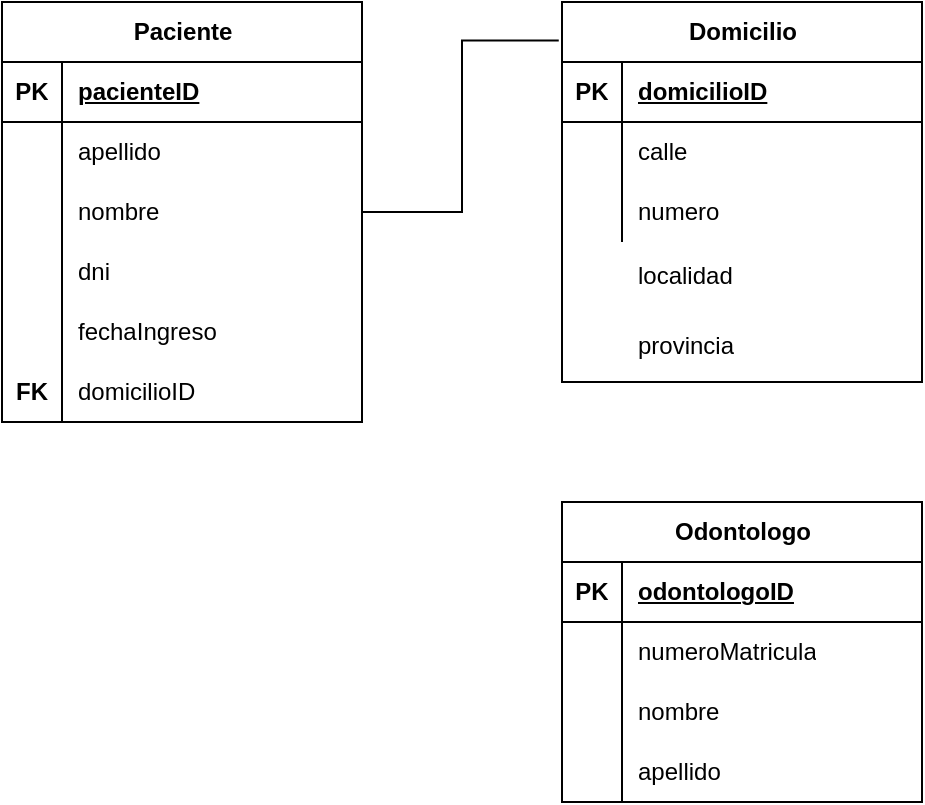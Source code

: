 <mxfile version="24.4.8" type="device">
  <diagram name="Page-1" id="wGJPP6MS-LMhM78fEJ3l">
    <mxGraphModel dx="1050" dy="579" grid="1" gridSize="10" guides="1" tooltips="1" connect="1" arrows="1" fold="1" page="1" pageScale="1" pageWidth="850" pageHeight="1100" math="0" shadow="0">
      <root>
        <mxCell id="0" />
        <mxCell id="1" parent="0" />
        <mxCell id="oSh-TWVj5Lbw6_eRG5lZ-47" value="" style="group" parent="1" vertex="1" connectable="0">
          <mxGeometry x="110" y="100" width="180" height="210" as="geometry" />
        </mxCell>
        <mxCell id="oSh-TWVj5Lbw6_eRG5lZ-1" value="Paciente" style="shape=table;startSize=30;container=1;collapsible=1;childLayout=tableLayout;fixedRows=1;rowLines=0;fontStyle=1;align=center;resizeLast=1;html=1;" parent="oSh-TWVj5Lbw6_eRG5lZ-47" vertex="1">
          <mxGeometry width="180" height="210" as="geometry" />
        </mxCell>
        <mxCell id="oSh-TWVj5Lbw6_eRG5lZ-2" value="" style="shape=tableRow;horizontal=0;startSize=0;swimlaneHead=0;swimlaneBody=0;fillColor=none;collapsible=0;dropTarget=0;points=[[0,0.5],[1,0.5]];portConstraint=eastwest;top=0;left=0;right=0;bottom=1;" parent="oSh-TWVj5Lbw6_eRG5lZ-1" vertex="1">
          <mxGeometry y="30" width="180" height="30" as="geometry" />
        </mxCell>
        <mxCell id="oSh-TWVj5Lbw6_eRG5lZ-3" value="PK" style="shape=partialRectangle;connectable=0;fillColor=none;top=0;left=0;bottom=0;right=0;fontStyle=1;overflow=hidden;whiteSpace=wrap;html=1;" parent="oSh-TWVj5Lbw6_eRG5lZ-2" vertex="1">
          <mxGeometry width="30" height="30" as="geometry">
            <mxRectangle width="30" height="30" as="alternateBounds" />
          </mxGeometry>
        </mxCell>
        <mxCell id="oSh-TWVj5Lbw6_eRG5lZ-4" value="pacienteID" style="shape=partialRectangle;connectable=0;fillColor=none;top=0;left=0;bottom=0;right=0;align=left;spacingLeft=6;fontStyle=5;overflow=hidden;whiteSpace=wrap;html=1;" parent="oSh-TWVj5Lbw6_eRG5lZ-2" vertex="1">
          <mxGeometry x="30" width="150" height="30" as="geometry">
            <mxRectangle width="150" height="30" as="alternateBounds" />
          </mxGeometry>
        </mxCell>
        <mxCell id="oSh-TWVj5Lbw6_eRG5lZ-5" value="" style="shape=tableRow;horizontal=0;startSize=0;swimlaneHead=0;swimlaneBody=0;fillColor=none;collapsible=0;dropTarget=0;points=[[0,0.5],[1,0.5]];portConstraint=eastwest;top=0;left=0;right=0;bottom=0;" parent="oSh-TWVj5Lbw6_eRG5lZ-1" vertex="1">
          <mxGeometry y="60" width="180" height="30" as="geometry" />
        </mxCell>
        <mxCell id="oSh-TWVj5Lbw6_eRG5lZ-6" value="" style="shape=partialRectangle;connectable=0;fillColor=none;top=0;left=0;bottom=0;right=0;editable=1;overflow=hidden;whiteSpace=wrap;html=1;" parent="oSh-TWVj5Lbw6_eRG5lZ-5" vertex="1">
          <mxGeometry width="30" height="30" as="geometry">
            <mxRectangle width="30" height="30" as="alternateBounds" />
          </mxGeometry>
        </mxCell>
        <mxCell id="oSh-TWVj5Lbw6_eRG5lZ-7" value="apellido" style="shape=partialRectangle;connectable=0;fillColor=none;top=0;left=0;bottom=0;right=0;align=left;spacingLeft=6;overflow=hidden;whiteSpace=wrap;html=1;" parent="oSh-TWVj5Lbw6_eRG5lZ-5" vertex="1">
          <mxGeometry x="30" width="150" height="30" as="geometry">
            <mxRectangle width="150" height="30" as="alternateBounds" />
          </mxGeometry>
        </mxCell>
        <mxCell id="oSh-TWVj5Lbw6_eRG5lZ-8" value="" style="shape=tableRow;horizontal=0;startSize=0;swimlaneHead=0;swimlaneBody=0;fillColor=none;collapsible=0;dropTarget=0;points=[[0,0.5],[1,0.5]];portConstraint=eastwest;top=0;left=0;right=0;bottom=0;" parent="oSh-TWVj5Lbw6_eRG5lZ-1" vertex="1">
          <mxGeometry y="90" width="180" height="30" as="geometry" />
        </mxCell>
        <mxCell id="oSh-TWVj5Lbw6_eRG5lZ-9" value="" style="shape=partialRectangle;connectable=0;fillColor=none;top=0;left=0;bottom=0;right=0;editable=1;overflow=hidden;whiteSpace=wrap;html=1;" parent="oSh-TWVj5Lbw6_eRG5lZ-8" vertex="1">
          <mxGeometry width="30" height="30" as="geometry">
            <mxRectangle width="30" height="30" as="alternateBounds" />
          </mxGeometry>
        </mxCell>
        <mxCell id="oSh-TWVj5Lbw6_eRG5lZ-10" value="nombre" style="shape=partialRectangle;connectable=0;fillColor=none;top=0;left=0;bottom=0;right=0;align=left;spacingLeft=6;overflow=hidden;whiteSpace=wrap;html=1;" parent="oSh-TWVj5Lbw6_eRG5lZ-8" vertex="1">
          <mxGeometry x="30" width="150" height="30" as="geometry">
            <mxRectangle width="150" height="30" as="alternateBounds" />
          </mxGeometry>
        </mxCell>
        <mxCell id="oSh-TWVj5Lbw6_eRG5lZ-11" value="" style="shape=tableRow;horizontal=0;startSize=0;swimlaneHead=0;swimlaneBody=0;fillColor=none;collapsible=0;dropTarget=0;points=[[0,0.5],[1,0.5]];portConstraint=eastwest;top=0;left=0;right=0;bottom=0;" parent="oSh-TWVj5Lbw6_eRG5lZ-1" vertex="1">
          <mxGeometry y="120" width="180" height="90" as="geometry" />
        </mxCell>
        <mxCell id="oSh-TWVj5Lbw6_eRG5lZ-12" value="" style="shape=partialRectangle;connectable=0;fillColor=none;top=0;left=0;bottom=0;right=0;editable=1;overflow=hidden;whiteSpace=wrap;html=1;" parent="oSh-TWVj5Lbw6_eRG5lZ-11" vertex="1">
          <mxGeometry width="30" height="90" as="geometry">
            <mxRectangle width="30" height="90" as="alternateBounds" />
          </mxGeometry>
        </mxCell>
        <mxCell id="oSh-TWVj5Lbw6_eRG5lZ-13" value="fechaIngreso" style="shape=partialRectangle;connectable=0;fillColor=none;top=0;left=0;bottom=0;right=0;align=left;spacingLeft=6;overflow=hidden;whiteSpace=wrap;html=1;" parent="oSh-TWVj5Lbw6_eRG5lZ-11" vertex="1">
          <mxGeometry x="30" width="150" height="90" as="geometry">
            <mxRectangle width="150" height="90" as="alternateBounds" />
          </mxGeometry>
        </mxCell>
        <mxCell id="oSh-TWVj5Lbw6_eRG5lZ-27" value="dni" style="shape=partialRectangle;connectable=0;fillColor=none;top=0;left=0;bottom=0;right=0;align=left;spacingLeft=6;overflow=hidden;whiteSpace=wrap;html=1;" parent="oSh-TWVj5Lbw6_eRG5lZ-47" vertex="1">
          <mxGeometry x="30" y="120" width="150" height="30" as="geometry">
            <mxRectangle width="150" height="30" as="alternateBounds" />
          </mxGeometry>
        </mxCell>
        <mxCell id="oSh-TWVj5Lbw6_eRG5lZ-28" value="domicilioID" style="shape=partialRectangle;connectable=0;fillColor=none;top=0;left=0;bottom=0;right=0;align=left;spacingLeft=6;overflow=hidden;whiteSpace=wrap;html=1;" parent="oSh-TWVj5Lbw6_eRG5lZ-47" vertex="1">
          <mxGeometry x="30" y="180" width="150" height="30" as="geometry">
            <mxRectangle width="150" height="30" as="alternateBounds" />
          </mxGeometry>
        </mxCell>
        <mxCell id="oSh-TWVj5Lbw6_eRG5lZ-42" value="&lt;span style=&quot;font-weight: 700;&quot;&gt;FK&lt;/span&gt;" style="shape=partialRectangle;connectable=0;fillColor=none;top=0;left=0;bottom=0;right=0;editable=1;overflow=hidden;whiteSpace=wrap;html=1;" parent="oSh-TWVj5Lbw6_eRG5lZ-47" vertex="1">
          <mxGeometry y="180" width="30" height="30" as="geometry">
            <mxRectangle width="30" height="30" as="alternateBounds" />
          </mxGeometry>
        </mxCell>
        <mxCell id="oSh-TWVj5Lbw6_eRG5lZ-48" value="" style="group" parent="1" vertex="1" connectable="0">
          <mxGeometry x="390" y="100" width="180" height="190" as="geometry" />
        </mxCell>
        <mxCell id="oSh-TWVj5Lbw6_eRG5lZ-43" value="localidad" style="shape=partialRectangle;connectable=0;fillColor=none;top=0;left=0;bottom=0;right=0;align=left;spacingLeft=6;overflow=hidden;whiteSpace=wrap;html=1;" parent="oSh-TWVj5Lbw6_eRG5lZ-48" vertex="1">
          <mxGeometry x="30" y="120" width="150" height="34.17" as="geometry">
            <mxRectangle width="150" height="30" as="alternateBounds" />
          </mxGeometry>
        </mxCell>
        <mxCell id="oSh-TWVj5Lbw6_eRG5lZ-44" value="provincia" style="shape=partialRectangle;connectable=0;fillColor=none;top=0;left=0;bottom=0;right=0;align=left;spacingLeft=6;overflow=hidden;whiteSpace=wrap;html=1;" parent="oSh-TWVj5Lbw6_eRG5lZ-48" vertex="1">
          <mxGeometry x="30" y="154.17" width="150" height="35.83" as="geometry">
            <mxRectangle width="150" height="30" as="alternateBounds" />
          </mxGeometry>
        </mxCell>
        <mxCell id="oSh-TWVj5Lbw6_eRG5lZ-14" value="Domicilio" style="shape=table;startSize=30;container=1;collapsible=1;childLayout=tableLayout;fixedRows=1;rowLines=0;fontStyle=1;align=center;resizeLast=1;html=1;" parent="oSh-TWVj5Lbw6_eRG5lZ-48" vertex="1">
          <mxGeometry width="180" height="190" as="geometry" />
        </mxCell>
        <mxCell id="oSh-TWVj5Lbw6_eRG5lZ-15" value="" style="shape=tableRow;horizontal=0;startSize=0;swimlaneHead=0;swimlaneBody=0;fillColor=none;collapsible=0;dropTarget=0;points=[[0,0.5],[1,0.5]];portConstraint=eastwest;top=0;left=0;right=0;bottom=1;" parent="oSh-TWVj5Lbw6_eRG5lZ-14" vertex="1">
          <mxGeometry y="30" width="180" height="30" as="geometry" />
        </mxCell>
        <mxCell id="oSh-TWVj5Lbw6_eRG5lZ-16" value="PK" style="shape=partialRectangle;connectable=0;fillColor=none;top=0;left=0;bottom=0;right=0;fontStyle=1;overflow=hidden;whiteSpace=wrap;html=1;" parent="oSh-TWVj5Lbw6_eRG5lZ-15" vertex="1">
          <mxGeometry width="30" height="30" as="geometry">
            <mxRectangle width="30" height="30" as="alternateBounds" />
          </mxGeometry>
        </mxCell>
        <mxCell id="oSh-TWVj5Lbw6_eRG5lZ-17" value="domicilioID" style="shape=partialRectangle;connectable=0;fillColor=none;top=0;left=0;bottom=0;right=0;align=left;spacingLeft=6;fontStyle=5;overflow=hidden;whiteSpace=wrap;html=1;" parent="oSh-TWVj5Lbw6_eRG5lZ-15" vertex="1">
          <mxGeometry x="30" width="150" height="30" as="geometry">
            <mxRectangle width="150" height="30" as="alternateBounds" />
          </mxGeometry>
        </mxCell>
        <mxCell id="oSh-TWVj5Lbw6_eRG5lZ-18" value="" style="shape=tableRow;horizontal=0;startSize=0;swimlaneHead=0;swimlaneBody=0;fillColor=none;collapsible=0;dropTarget=0;points=[[0,0.5],[1,0.5]];portConstraint=eastwest;top=0;left=0;right=0;bottom=0;" parent="oSh-TWVj5Lbw6_eRG5lZ-14" vertex="1">
          <mxGeometry y="60" width="180" height="30" as="geometry" />
        </mxCell>
        <mxCell id="oSh-TWVj5Lbw6_eRG5lZ-19" value="" style="shape=partialRectangle;connectable=0;fillColor=none;top=0;left=0;bottom=0;right=0;editable=1;overflow=hidden;whiteSpace=wrap;html=1;" parent="oSh-TWVj5Lbw6_eRG5lZ-18" vertex="1">
          <mxGeometry width="30" height="30" as="geometry">
            <mxRectangle width="30" height="30" as="alternateBounds" />
          </mxGeometry>
        </mxCell>
        <mxCell id="oSh-TWVj5Lbw6_eRG5lZ-20" value="calle" style="shape=partialRectangle;connectable=0;fillColor=none;top=0;left=0;bottom=0;right=0;align=left;spacingLeft=6;overflow=hidden;whiteSpace=wrap;html=1;" parent="oSh-TWVj5Lbw6_eRG5lZ-18" vertex="1">
          <mxGeometry x="30" width="150" height="30" as="geometry">
            <mxRectangle width="150" height="30" as="alternateBounds" />
          </mxGeometry>
        </mxCell>
        <mxCell id="oSh-TWVj5Lbw6_eRG5lZ-21" value="" style="shape=tableRow;horizontal=0;startSize=0;swimlaneHead=0;swimlaneBody=0;fillColor=none;collapsible=0;dropTarget=0;points=[[0,0.5],[1,0.5]];portConstraint=eastwest;top=0;left=0;right=0;bottom=0;" parent="oSh-TWVj5Lbw6_eRG5lZ-14" vertex="1">
          <mxGeometry y="90" width="180" height="30" as="geometry" />
        </mxCell>
        <mxCell id="oSh-TWVj5Lbw6_eRG5lZ-22" value="" style="shape=partialRectangle;connectable=0;fillColor=none;top=0;left=0;bottom=0;right=0;editable=1;overflow=hidden;whiteSpace=wrap;html=1;" parent="oSh-TWVj5Lbw6_eRG5lZ-21" vertex="1">
          <mxGeometry width="30" height="30" as="geometry">
            <mxRectangle width="30" height="30" as="alternateBounds" />
          </mxGeometry>
        </mxCell>
        <mxCell id="oSh-TWVj5Lbw6_eRG5lZ-23" value="numero" style="shape=partialRectangle;connectable=0;fillColor=none;top=0;left=0;bottom=0;right=0;align=left;spacingLeft=6;overflow=hidden;whiteSpace=wrap;html=1;" parent="oSh-TWVj5Lbw6_eRG5lZ-21" vertex="1">
          <mxGeometry x="30" width="150" height="30" as="geometry">
            <mxRectangle width="150" height="30" as="alternateBounds" />
          </mxGeometry>
        </mxCell>
        <mxCell id="oSh-TWVj5Lbw6_eRG5lZ-49" style="edgeStyle=orthogonalEdgeStyle;rounded=0;orthogonalLoop=1;jettySize=auto;html=1;entryX=-0.009;entryY=0.101;entryDx=0;entryDy=0;entryPerimeter=0;endArrow=none;endFill=0;" parent="1" source="oSh-TWVj5Lbw6_eRG5lZ-1" target="oSh-TWVj5Lbw6_eRG5lZ-14" edge="1">
          <mxGeometry relative="1" as="geometry" />
        </mxCell>
        <mxCell id="XIyffAxQ_fSvhUPnr2G3-5" value="Odontologo" style="shape=table;startSize=30;container=1;collapsible=1;childLayout=tableLayout;fixedRows=1;rowLines=0;fontStyle=1;align=center;resizeLast=1;html=1;" vertex="1" parent="1">
          <mxGeometry x="390" y="350" width="180" height="150" as="geometry" />
        </mxCell>
        <mxCell id="XIyffAxQ_fSvhUPnr2G3-6" value="" style="shape=tableRow;horizontal=0;startSize=0;swimlaneHead=0;swimlaneBody=0;fillColor=none;collapsible=0;dropTarget=0;points=[[0,0.5],[1,0.5]];portConstraint=eastwest;top=0;left=0;right=0;bottom=1;" vertex="1" parent="XIyffAxQ_fSvhUPnr2G3-5">
          <mxGeometry y="30" width="180" height="30" as="geometry" />
        </mxCell>
        <mxCell id="XIyffAxQ_fSvhUPnr2G3-7" value="PK" style="shape=partialRectangle;connectable=0;fillColor=none;top=0;left=0;bottom=0;right=0;fontStyle=1;overflow=hidden;whiteSpace=wrap;html=1;" vertex="1" parent="XIyffAxQ_fSvhUPnr2G3-6">
          <mxGeometry width="30" height="30" as="geometry">
            <mxRectangle width="30" height="30" as="alternateBounds" />
          </mxGeometry>
        </mxCell>
        <mxCell id="XIyffAxQ_fSvhUPnr2G3-8" value="odontologoID" style="shape=partialRectangle;connectable=0;fillColor=none;top=0;left=0;bottom=0;right=0;align=left;spacingLeft=6;fontStyle=5;overflow=hidden;whiteSpace=wrap;html=1;" vertex="1" parent="XIyffAxQ_fSvhUPnr2G3-6">
          <mxGeometry x="30" width="150" height="30" as="geometry">
            <mxRectangle width="150" height="30" as="alternateBounds" />
          </mxGeometry>
        </mxCell>
        <mxCell id="XIyffAxQ_fSvhUPnr2G3-9" value="" style="shape=tableRow;horizontal=0;startSize=0;swimlaneHead=0;swimlaneBody=0;fillColor=none;collapsible=0;dropTarget=0;points=[[0,0.5],[1,0.5]];portConstraint=eastwest;top=0;left=0;right=0;bottom=0;" vertex="1" parent="XIyffAxQ_fSvhUPnr2G3-5">
          <mxGeometry y="60" width="180" height="30" as="geometry" />
        </mxCell>
        <mxCell id="XIyffAxQ_fSvhUPnr2G3-10" value="" style="shape=partialRectangle;connectable=0;fillColor=none;top=0;left=0;bottom=0;right=0;editable=1;overflow=hidden;whiteSpace=wrap;html=1;" vertex="1" parent="XIyffAxQ_fSvhUPnr2G3-9">
          <mxGeometry width="30" height="30" as="geometry">
            <mxRectangle width="30" height="30" as="alternateBounds" />
          </mxGeometry>
        </mxCell>
        <mxCell id="XIyffAxQ_fSvhUPnr2G3-11" value="numeroMatricula" style="shape=partialRectangle;connectable=0;fillColor=none;top=0;left=0;bottom=0;right=0;align=left;spacingLeft=6;overflow=hidden;whiteSpace=wrap;html=1;" vertex="1" parent="XIyffAxQ_fSvhUPnr2G3-9">
          <mxGeometry x="30" width="150" height="30" as="geometry">
            <mxRectangle width="150" height="30" as="alternateBounds" />
          </mxGeometry>
        </mxCell>
        <mxCell id="XIyffAxQ_fSvhUPnr2G3-12" value="" style="shape=tableRow;horizontal=0;startSize=0;swimlaneHead=0;swimlaneBody=0;fillColor=none;collapsible=0;dropTarget=0;points=[[0,0.5],[1,0.5]];portConstraint=eastwest;top=0;left=0;right=0;bottom=0;" vertex="1" parent="XIyffAxQ_fSvhUPnr2G3-5">
          <mxGeometry y="90" width="180" height="30" as="geometry" />
        </mxCell>
        <mxCell id="XIyffAxQ_fSvhUPnr2G3-13" value="" style="shape=partialRectangle;connectable=0;fillColor=none;top=0;left=0;bottom=0;right=0;editable=1;overflow=hidden;whiteSpace=wrap;html=1;" vertex="1" parent="XIyffAxQ_fSvhUPnr2G3-12">
          <mxGeometry width="30" height="30" as="geometry">
            <mxRectangle width="30" height="30" as="alternateBounds" />
          </mxGeometry>
        </mxCell>
        <mxCell id="XIyffAxQ_fSvhUPnr2G3-14" value="nombre" style="shape=partialRectangle;connectable=0;fillColor=none;top=0;left=0;bottom=0;right=0;align=left;spacingLeft=6;overflow=hidden;whiteSpace=wrap;html=1;" vertex="1" parent="XIyffAxQ_fSvhUPnr2G3-12">
          <mxGeometry x="30" width="150" height="30" as="geometry">
            <mxRectangle width="150" height="30" as="alternateBounds" />
          </mxGeometry>
        </mxCell>
        <mxCell id="XIyffAxQ_fSvhUPnr2G3-15" value="" style="shape=tableRow;horizontal=0;startSize=0;swimlaneHead=0;swimlaneBody=0;fillColor=none;collapsible=0;dropTarget=0;points=[[0,0.5],[1,0.5]];portConstraint=eastwest;top=0;left=0;right=0;bottom=0;" vertex="1" parent="XIyffAxQ_fSvhUPnr2G3-5">
          <mxGeometry y="120" width="180" height="30" as="geometry" />
        </mxCell>
        <mxCell id="XIyffAxQ_fSvhUPnr2G3-16" value="" style="shape=partialRectangle;connectable=0;fillColor=none;top=0;left=0;bottom=0;right=0;editable=1;overflow=hidden;whiteSpace=wrap;html=1;" vertex="1" parent="XIyffAxQ_fSvhUPnr2G3-15">
          <mxGeometry width="30" height="30" as="geometry">
            <mxRectangle width="30" height="30" as="alternateBounds" />
          </mxGeometry>
        </mxCell>
        <mxCell id="XIyffAxQ_fSvhUPnr2G3-17" value="apellido" style="shape=partialRectangle;connectable=0;fillColor=none;top=0;left=0;bottom=0;right=0;align=left;spacingLeft=6;overflow=hidden;whiteSpace=wrap;html=1;" vertex="1" parent="XIyffAxQ_fSvhUPnr2G3-15">
          <mxGeometry x="30" width="150" height="30" as="geometry">
            <mxRectangle width="150" height="30" as="alternateBounds" />
          </mxGeometry>
        </mxCell>
      </root>
    </mxGraphModel>
  </diagram>
</mxfile>
